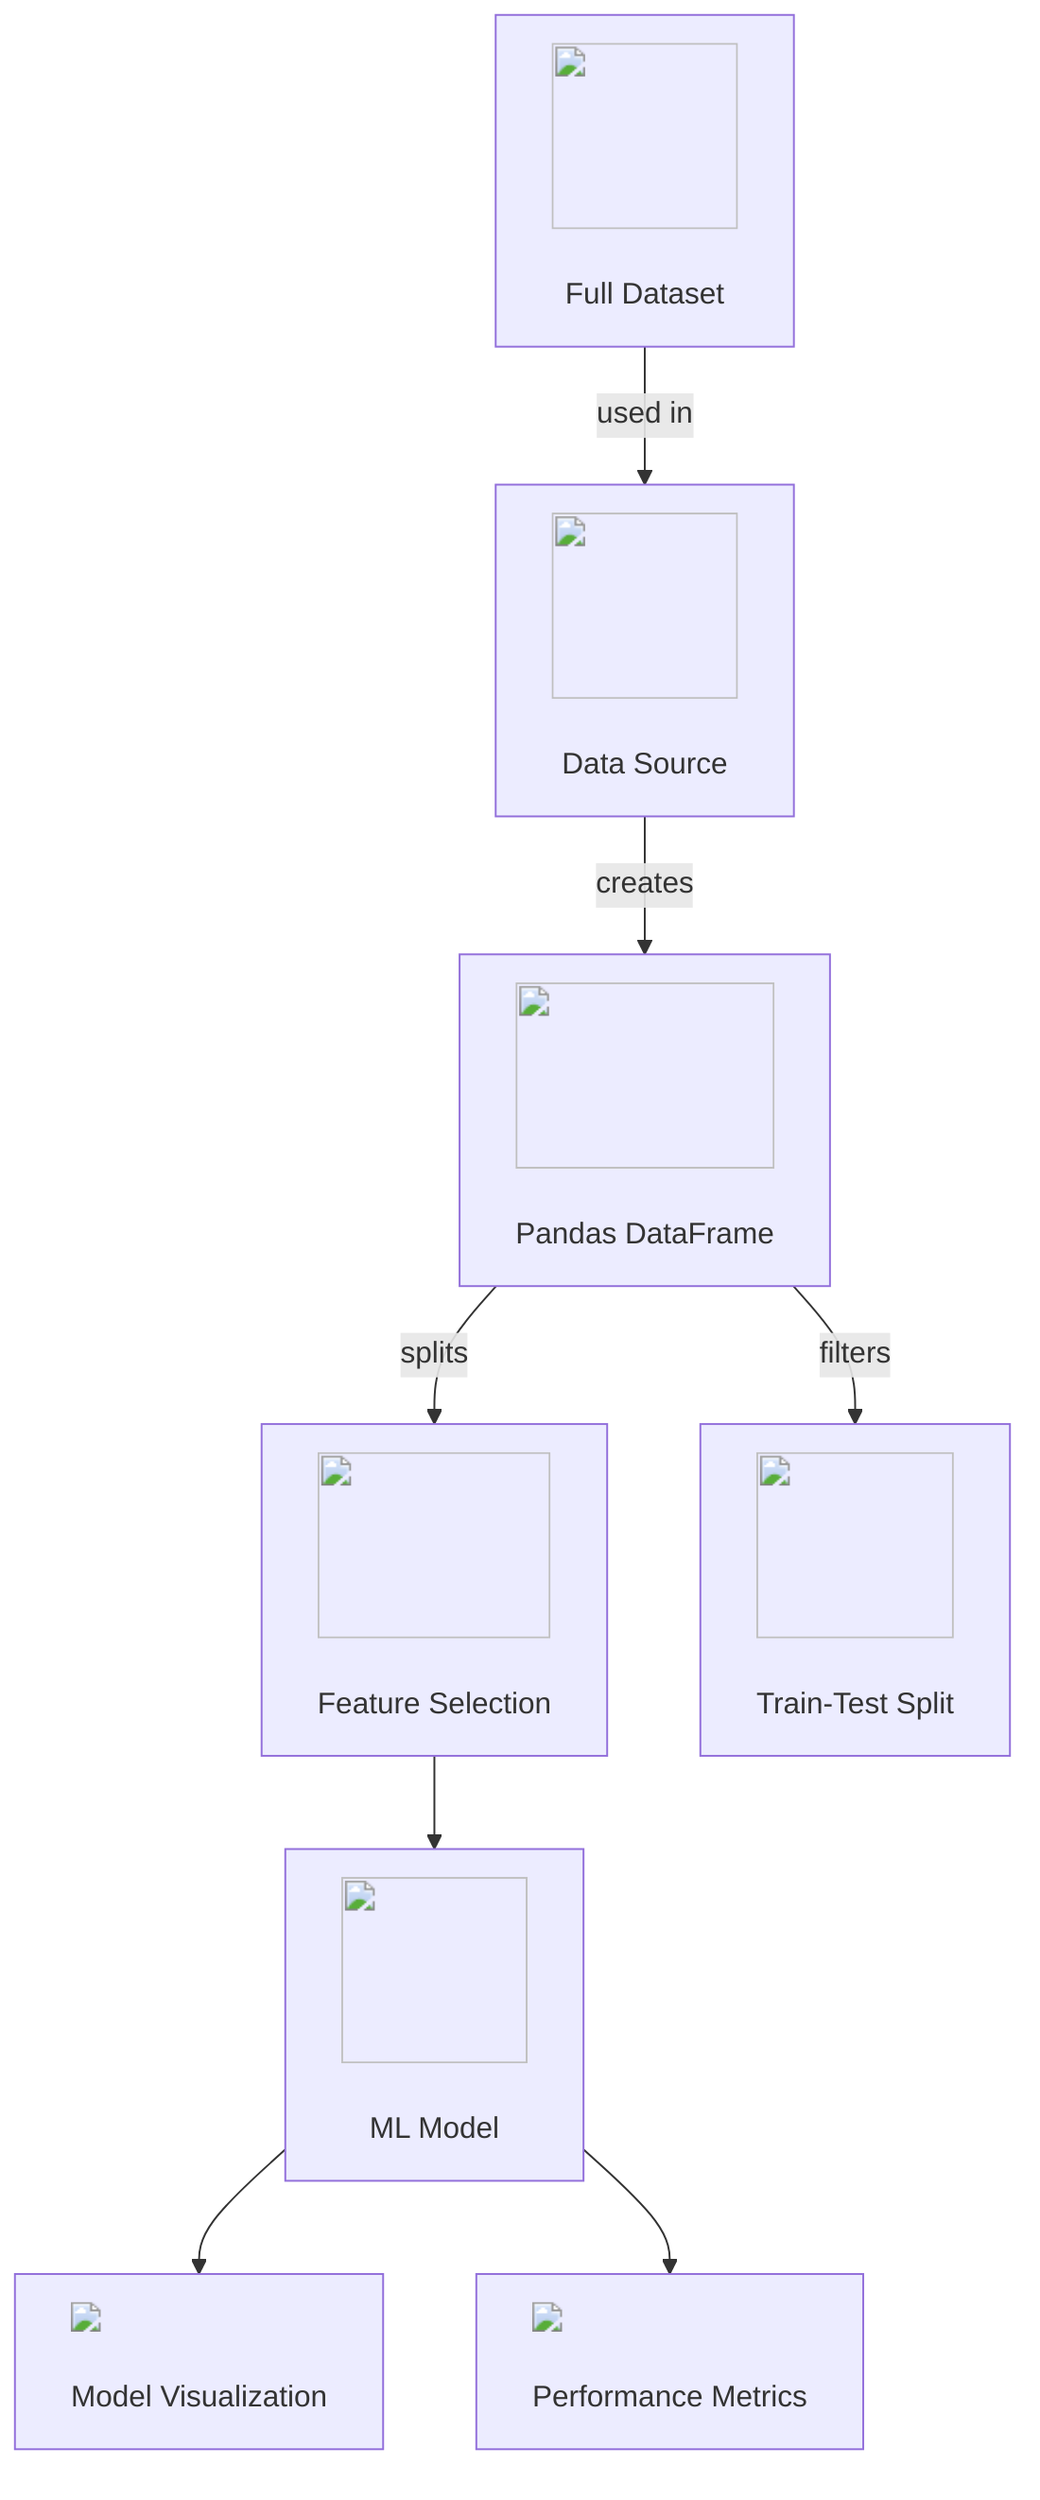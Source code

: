graph TD
    A["<img src='icons/database.svg' width=100 height=100/> <br/> Full Dataset"] -- used in --> B["<img src='icons/file.svg' width=100 height=100/> <br/> Data Source"]
    B -- creates --> C["<img src='icons/table.svg' width=100 height=100/> <br/> Pandas DataFrame"]
    C -- splits --> D["<img src='icons/column_split.svg' width=100 height=100/> <br/> Feature Selection"]
    C -- filters --> E["<img src='icons/row_split.svg' width=100 height=100/> <br/> Train-Test Split"]
    D --> F["<img src='icons/brain.svg' width=100 height=100/> <br/> ML Model"]
    F --> G["<img src='dummy_plots/barplot_template.svg'/> <br/> Model Visualization"]
    F --> H["<img src='dummy_plots/scatter_plot_template.svg'/> <br/> Performance Metrics"]